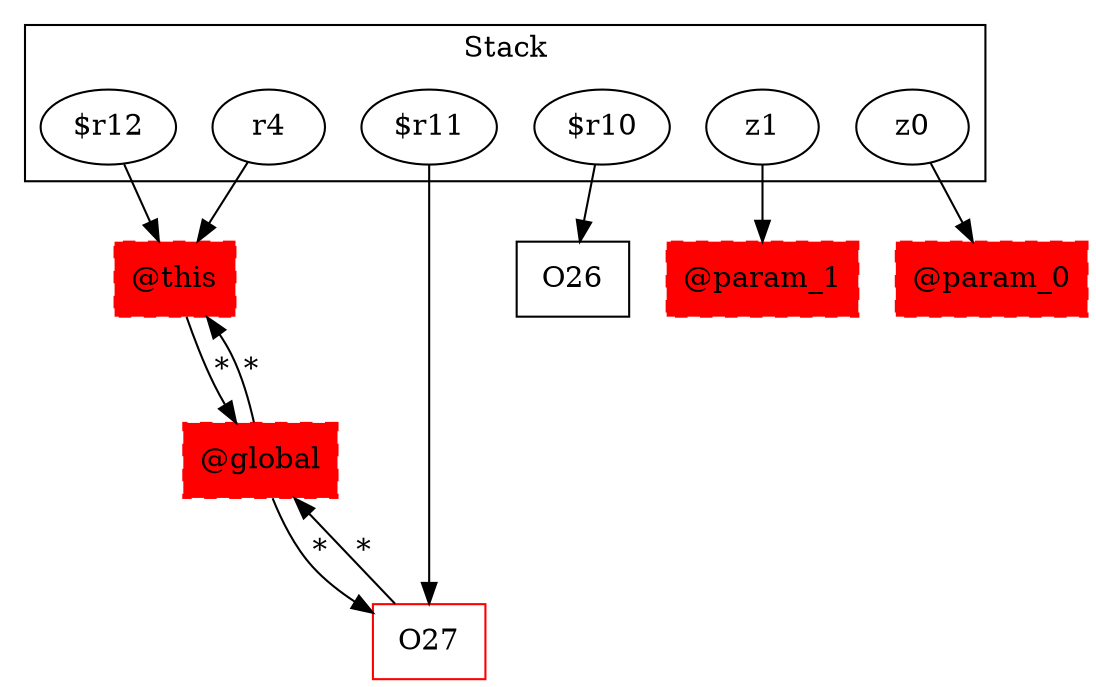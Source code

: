 digraph sample {
  rankDir="LR";
  subgraph cluster_0 {
    label="Stack"
    "$r12"; "$r11"; "$r10"; "z1"; "z0"; "r4"; 
  }
  "$r12" -> { "@this"[shape=box]};
  "$r11" -> { O27[shape=box]};
  "$r10" -> { O26[shape=box]};
  "z1" -> { "@param_1"[shape=box]};
  "z0" -> { "@param_0"[shape=box]};
  "r4" -> { "@this"[shape=box]};
  O27 -> "@global"[label="*", weight="0.2"]
  "@global" -> O27[label="*", weight="0.2"]
  "@global" -> "@this"[label="*", weight="0.2"]
  "@global"[shape=box, style="filled,dashed"];
  "@this" -> "@global"[label="*", weight="0.2"]
  "@this"[shape=box, style="filled,dashed"];
  "@param_0"[shape=box, style="filled,dashed"];
  "@param_1"[shape=box, style="filled,dashed"];
  O27[color="red"];
  "@global"[color="red"];
  "@this"[color="red"];
  "@param_0"[color="red"];
  "@param_1"[color="red"];
}

